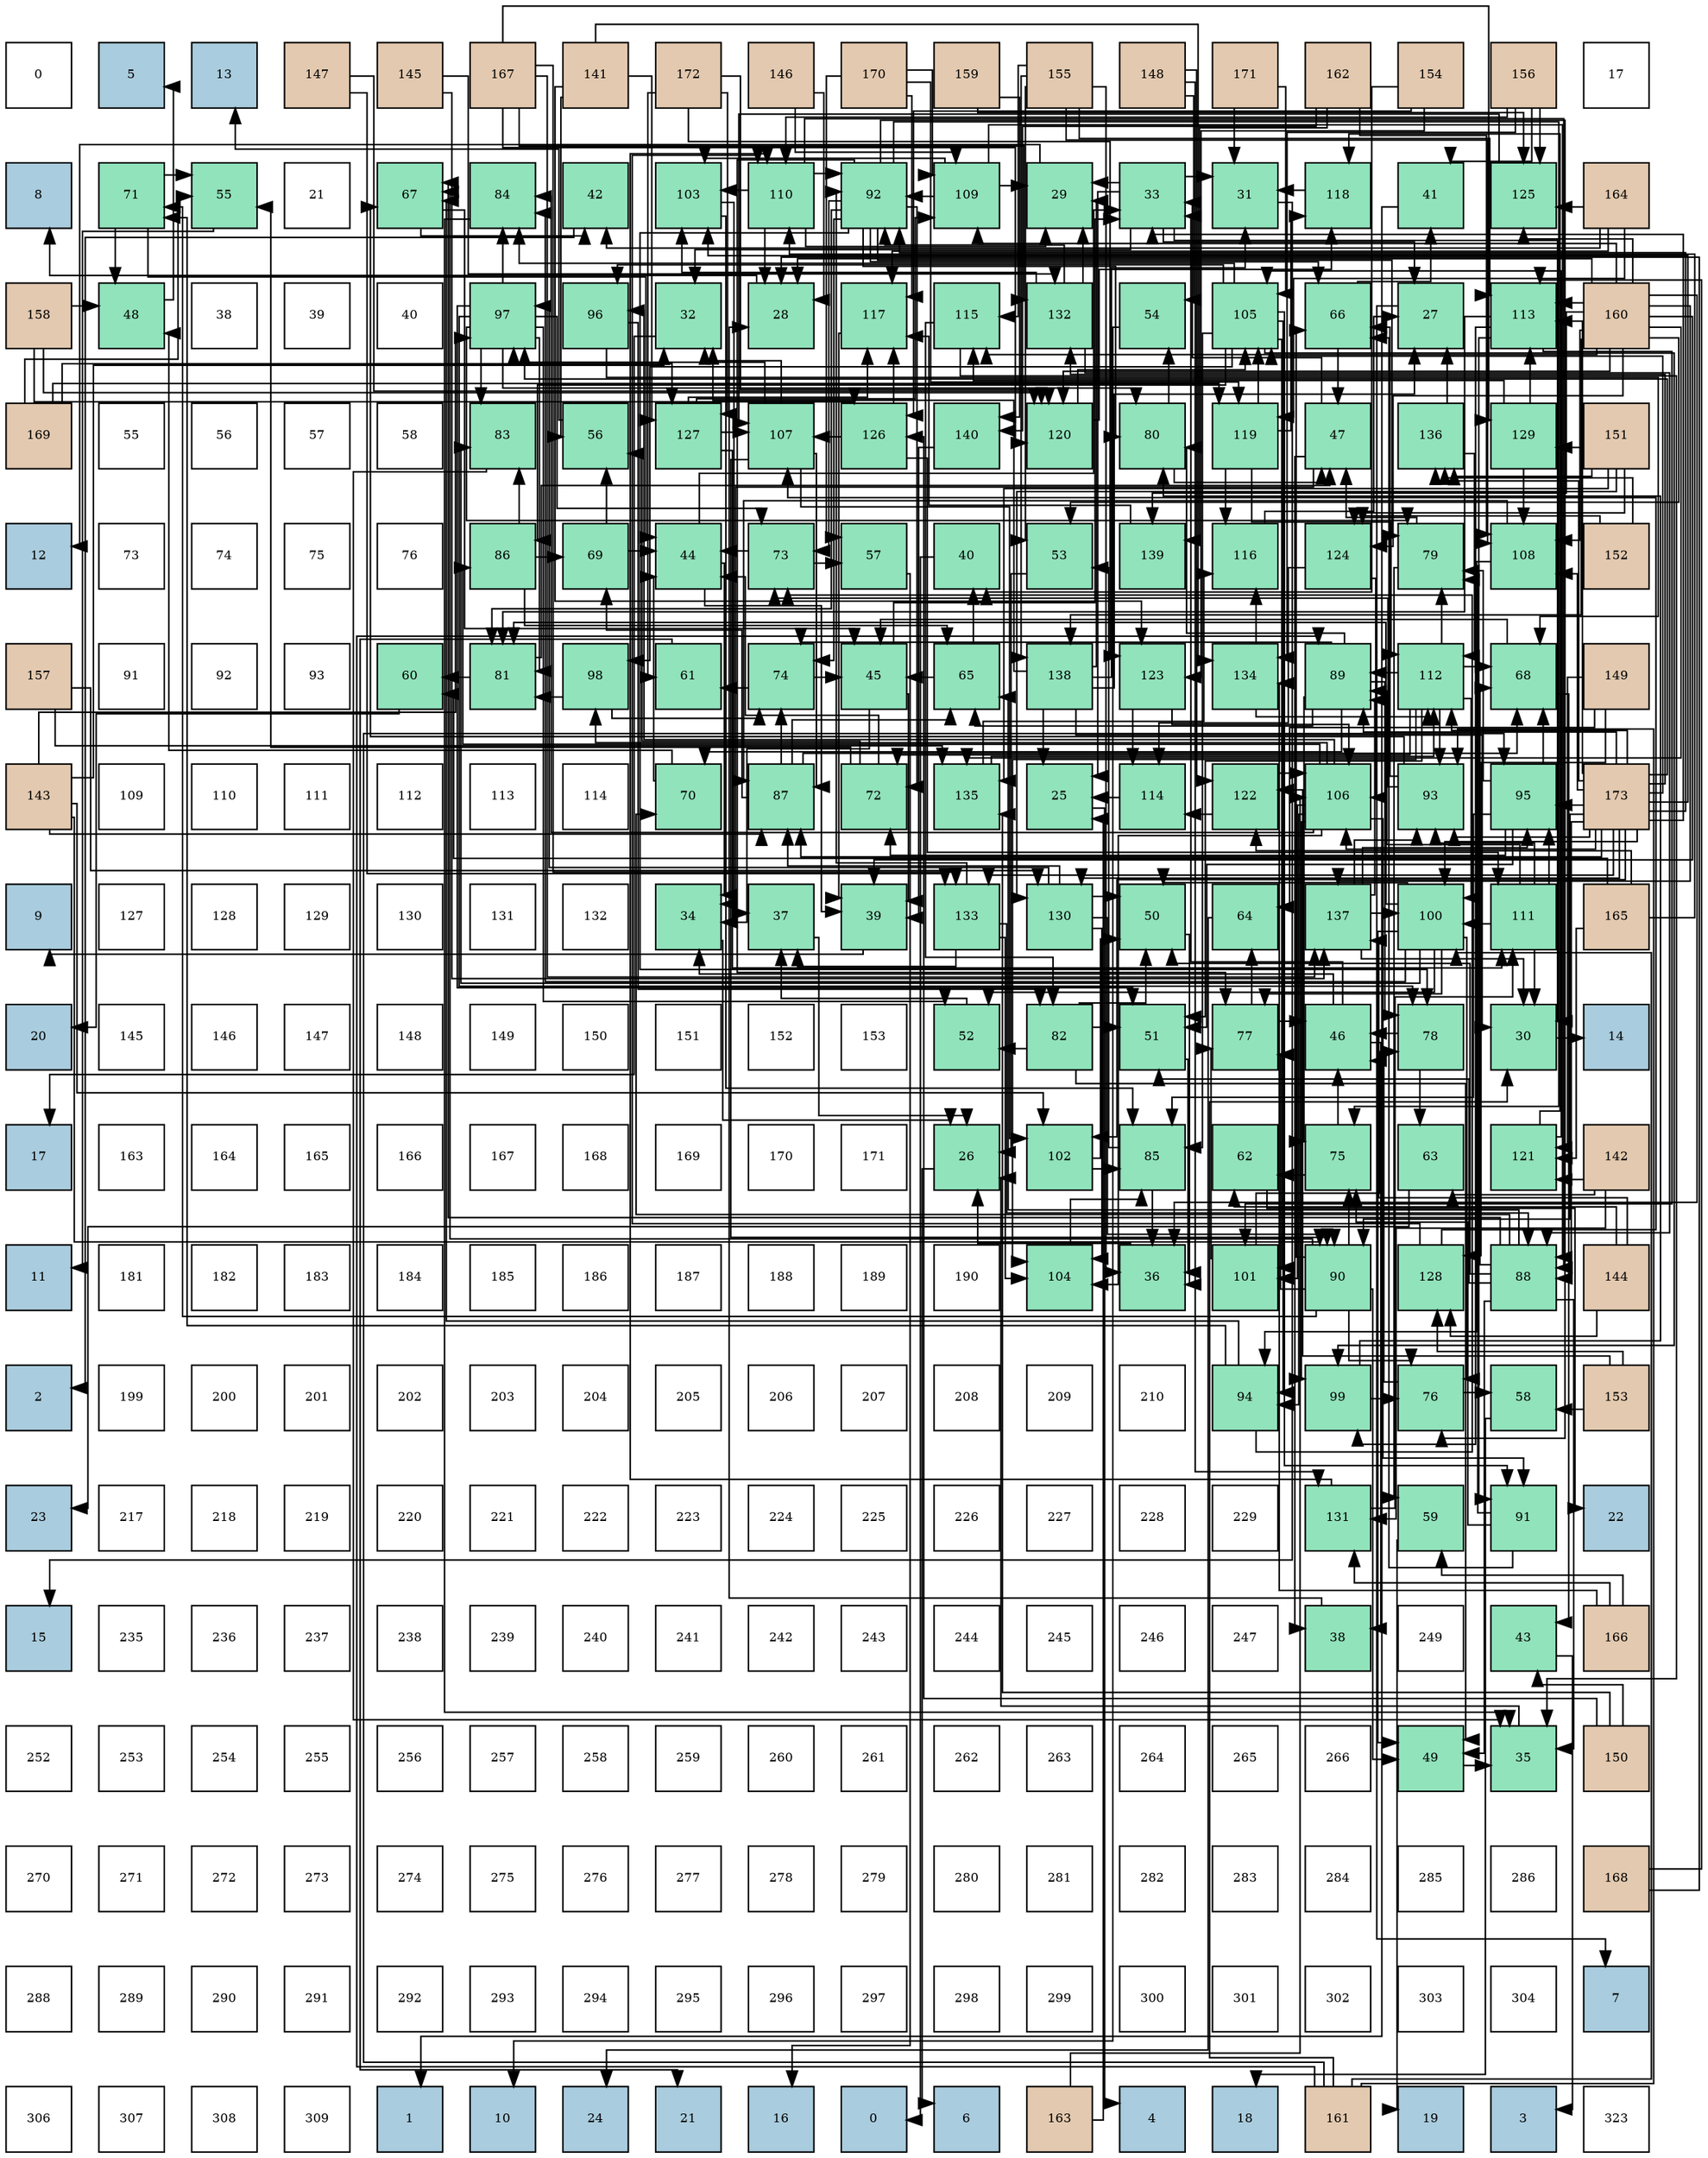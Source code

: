 digraph layout{
 rankdir=TB;
 splines=ortho;
 node [style=filled shape=square fixedsize=true width=0.6];
0[label="0", fontsize=8, fillcolor="#ffffff"];
1[label="5", fontsize=8, fillcolor="#a9ccde"];
2[label="13", fontsize=8, fillcolor="#a9ccde"];
3[label="147", fontsize=8, fillcolor="#e3c9af"];
4[label="145", fontsize=8, fillcolor="#e3c9af"];
5[label="167", fontsize=8, fillcolor="#e3c9af"];
6[label="141", fontsize=8, fillcolor="#e3c9af"];
7[label="172", fontsize=8, fillcolor="#e3c9af"];
8[label="146", fontsize=8, fillcolor="#e3c9af"];
9[label="170", fontsize=8, fillcolor="#e3c9af"];
10[label="159", fontsize=8, fillcolor="#e3c9af"];
11[label="155", fontsize=8, fillcolor="#e3c9af"];
12[label="148", fontsize=8, fillcolor="#e3c9af"];
13[label="171", fontsize=8, fillcolor="#e3c9af"];
14[label="162", fontsize=8, fillcolor="#e3c9af"];
15[label="154", fontsize=8, fillcolor="#e3c9af"];
16[label="156", fontsize=8, fillcolor="#e3c9af"];
17[label="17", fontsize=8, fillcolor="#ffffff"];
18[label="8", fontsize=8, fillcolor="#a9ccde"];
19[label="71", fontsize=8, fillcolor="#91e3bb"];
20[label="55", fontsize=8, fillcolor="#91e3bb"];
21[label="21", fontsize=8, fillcolor="#ffffff"];
22[label="67", fontsize=8, fillcolor="#91e3bb"];
23[label="84", fontsize=8, fillcolor="#91e3bb"];
24[label="42", fontsize=8, fillcolor="#91e3bb"];
25[label="103", fontsize=8, fillcolor="#91e3bb"];
26[label="110", fontsize=8, fillcolor="#91e3bb"];
27[label="92", fontsize=8, fillcolor="#91e3bb"];
28[label="109", fontsize=8, fillcolor="#91e3bb"];
29[label="29", fontsize=8, fillcolor="#91e3bb"];
30[label="33", fontsize=8, fillcolor="#91e3bb"];
31[label="31", fontsize=8, fillcolor="#91e3bb"];
32[label="118", fontsize=8, fillcolor="#91e3bb"];
33[label="41", fontsize=8, fillcolor="#91e3bb"];
34[label="125", fontsize=8, fillcolor="#91e3bb"];
35[label="164", fontsize=8, fillcolor="#e3c9af"];
36[label="158", fontsize=8, fillcolor="#e3c9af"];
37[label="48", fontsize=8, fillcolor="#91e3bb"];
38[label="38", fontsize=8, fillcolor="#ffffff"];
39[label="39", fontsize=8, fillcolor="#ffffff"];
40[label="40", fontsize=8, fillcolor="#ffffff"];
41[label="97", fontsize=8, fillcolor="#91e3bb"];
42[label="96", fontsize=8, fillcolor="#91e3bb"];
43[label="32", fontsize=8, fillcolor="#91e3bb"];
44[label="28", fontsize=8, fillcolor="#91e3bb"];
45[label="117", fontsize=8, fillcolor="#91e3bb"];
46[label="115", fontsize=8, fillcolor="#91e3bb"];
47[label="132", fontsize=8, fillcolor="#91e3bb"];
48[label="54", fontsize=8, fillcolor="#91e3bb"];
49[label="105", fontsize=8, fillcolor="#91e3bb"];
50[label="66", fontsize=8, fillcolor="#91e3bb"];
51[label="27", fontsize=8, fillcolor="#91e3bb"];
52[label="113", fontsize=8, fillcolor="#91e3bb"];
53[label="160", fontsize=8, fillcolor="#e3c9af"];
54[label="169", fontsize=8, fillcolor="#e3c9af"];
55[label="55", fontsize=8, fillcolor="#ffffff"];
56[label="56", fontsize=8, fillcolor="#ffffff"];
57[label="57", fontsize=8, fillcolor="#ffffff"];
58[label="58", fontsize=8, fillcolor="#ffffff"];
59[label="83", fontsize=8, fillcolor="#91e3bb"];
60[label="56", fontsize=8, fillcolor="#91e3bb"];
61[label="127", fontsize=8, fillcolor="#91e3bb"];
62[label="107", fontsize=8, fillcolor="#91e3bb"];
63[label="126", fontsize=8, fillcolor="#91e3bb"];
64[label="140", fontsize=8, fillcolor="#91e3bb"];
65[label="120", fontsize=8, fillcolor="#91e3bb"];
66[label="80", fontsize=8, fillcolor="#91e3bb"];
67[label="119", fontsize=8, fillcolor="#91e3bb"];
68[label="47", fontsize=8, fillcolor="#91e3bb"];
69[label="136", fontsize=8, fillcolor="#91e3bb"];
70[label="129", fontsize=8, fillcolor="#91e3bb"];
71[label="151", fontsize=8, fillcolor="#e3c9af"];
72[label="12", fontsize=8, fillcolor="#a9ccde"];
73[label="73", fontsize=8, fillcolor="#ffffff"];
74[label="74", fontsize=8, fillcolor="#ffffff"];
75[label="75", fontsize=8, fillcolor="#ffffff"];
76[label="76", fontsize=8, fillcolor="#ffffff"];
77[label="86", fontsize=8, fillcolor="#91e3bb"];
78[label="69", fontsize=8, fillcolor="#91e3bb"];
79[label="44", fontsize=8, fillcolor="#91e3bb"];
80[label="73", fontsize=8, fillcolor="#91e3bb"];
81[label="57", fontsize=8, fillcolor="#91e3bb"];
82[label="40", fontsize=8, fillcolor="#91e3bb"];
83[label="53", fontsize=8, fillcolor="#91e3bb"];
84[label="139", fontsize=8, fillcolor="#91e3bb"];
85[label="116", fontsize=8, fillcolor="#91e3bb"];
86[label="124", fontsize=8, fillcolor="#91e3bb"];
87[label="79", fontsize=8, fillcolor="#91e3bb"];
88[label="108", fontsize=8, fillcolor="#91e3bb"];
89[label="152", fontsize=8, fillcolor="#e3c9af"];
90[label="157", fontsize=8, fillcolor="#e3c9af"];
91[label="91", fontsize=8, fillcolor="#ffffff"];
92[label="92", fontsize=8, fillcolor="#ffffff"];
93[label="93", fontsize=8, fillcolor="#ffffff"];
94[label="60", fontsize=8, fillcolor="#91e3bb"];
95[label="81", fontsize=8, fillcolor="#91e3bb"];
96[label="98", fontsize=8, fillcolor="#91e3bb"];
97[label="61", fontsize=8, fillcolor="#91e3bb"];
98[label="74", fontsize=8, fillcolor="#91e3bb"];
99[label="45", fontsize=8, fillcolor="#91e3bb"];
100[label="65", fontsize=8, fillcolor="#91e3bb"];
101[label="138", fontsize=8, fillcolor="#91e3bb"];
102[label="123", fontsize=8, fillcolor="#91e3bb"];
103[label="134", fontsize=8, fillcolor="#91e3bb"];
104[label="89", fontsize=8, fillcolor="#91e3bb"];
105[label="112", fontsize=8, fillcolor="#91e3bb"];
106[label="68", fontsize=8, fillcolor="#91e3bb"];
107[label="149", fontsize=8, fillcolor="#e3c9af"];
108[label="143", fontsize=8, fillcolor="#e3c9af"];
109[label="109", fontsize=8, fillcolor="#ffffff"];
110[label="110", fontsize=8, fillcolor="#ffffff"];
111[label="111", fontsize=8, fillcolor="#ffffff"];
112[label="112", fontsize=8, fillcolor="#ffffff"];
113[label="113", fontsize=8, fillcolor="#ffffff"];
114[label="114", fontsize=8, fillcolor="#ffffff"];
115[label="70", fontsize=8, fillcolor="#91e3bb"];
116[label="87", fontsize=8, fillcolor="#91e3bb"];
117[label="72", fontsize=8, fillcolor="#91e3bb"];
118[label="135", fontsize=8, fillcolor="#91e3bb"];
119[label="25", fontsize=8, fillcolor="#91e3bb"];
120[label="114", fontsize=8, fillcolor="#91e3bb"];
121[label="122", fontsize=8, fillcolor="#91e3bb"];
122[label="106", fontsize=8, fillcolor="#91e3bb"];
123[label="93", fontsize=8, fillcolor="#91e3bb"];
124[label="95", fontsize=8, fillcolor="#91e3bb"];
125[label="173", fontsize=8, fillcolor="#e3c9af"];
126[label="9", fontsize=8, fillcolor="#a9ccde"];
127[label="127", fontsize=8, fillcolor="#ffffff"];
128[label="128", fontsize=8, fillcolor="#ffffff"];
129[label="129", fontsize=8, fillcolor="#ffffff"];
130[label="130", fontsize=8, fillcolor="#ffffff"];
131[label="131", fontsize=8, fillcolor="#ffffff"];
132[label="132", fontsize=8, fillcolor="#ffffff"];
133[label="34", fontsize=8, fillcolor="#91e3bb"];
134[label="37", fontsize=8, fillcolor="#91e3bb"];
135[label="39", fontsize=8, fillcolor="#91e3bb"];
136[label="133", fontsize=8, fillcolor="#91e3bb"];
137[label="130", fontsize=8, fillcolor="#91e3bb"];
138[label="50", fontsize=8, fillcolor="#91e3bb"];
139[label="64", fontsize=8, fillcolor="#91e3bb"];
140[label="137", fontsize=8, fillcolor="#91e3bb"];
141[label="100", fontsize=8, fillcolor="#91e3bb"];
142[label="111", fontsize=8, fillcolor="#91e3bb"];
143[label="165", fontsize=8, fillcolor="#e3c9af"];
144[label="20", fontsize=8, fillcolor="#a9ccde"];
145[label="145", fontsize=8, fillcolor="#ffffff"];
146[label="146", fontsize=8, fillcolor="#ffffff"];
147[label="147", fontsize=8, fillcolor="#ffffff"];
148[label="148", fontsize=8, fillcolor="#ffffff"];
149[label="149", fontsize=8, fillcolor="#ffffff"];
150[label="150", fontsize=8, fillcolor="#ffffff"];
151[label="151", fontsize=8, fillcolor="#ffffff"];
152[label="152", fontsize=8, fillcolor="#ffffff"];
153[label="153", fontsize=8, fillcolor="#ffffff"];
154[label="52", fontsize=8, fillcolor="#91e3bb"];
155[label="82", fontsize=8, fillcolor="#91e3bb"];
156[label="51", fontsize=8, fillcolor="#91e3bb"];
157[label="77", fontsize=8, fillcolor="#91e3bb"];
158[label="46", fontsize=8, fillcolor="#91e3bb"];
159[label="78", fontsize=8, fillcolor="#91e3bb"];
160[label="30", fontsize=8, fillcolor="#91e3bb"];
161[label="14", fontsize=8, fillcolor="#a9ccde"];
162[label="17", fontsize=8, fillcolor="#a9ccde"];
163[label="163", fontsize=8, fillcolor="#ffffff"];
164[label="164", fontsize=8, fillcolor="#ffffff"];
165[label="165", fontsize=8, fillcolor="#ffffff"];
166[label="166", fontsize=8, fillcolor="#ffffff"];
167[label="167", fontsize=8, fillcolor="#ffffff"];
168[label="168", fontsize=8, fillcolor="#ffffff"];
169[label="169", fontsize=8, fillcolor="#ffffff"];
170[label="170", fontsize=8, fillcolor="#ffffff"];
171[label="171", fontsize=8, fillcolor="#ffffff"];
172[label="26", fontsize=8, fillcolor="#91e3bb"];
173[label="102", fontsize=8, fillcolor="#91e3bb"];
174[label="85", fontsize=8, fillcolor="#91e3bb"];
175[label="62", fontsize=8, fillcolor="#91e3bb"];
176[label="75", fontsize=8, fillcolor="#91e3bb"];
177[label="63", fontsize=8, fillcolor="#91e3bb"];
178[label="121", fontsize=8, fillcolor="#91e3bb"];
179[label="142", fontsize=8, fillcolor="#e3c9af"];
180[label="11", fontsize=8, fillcolor="#a9ccde"];
181[label="181", fontsize=8, fillcolor="#ffffff"];
182[label="182", fontsize=8, fillcolor="#ffffff"];
183[label="183", fontsize=8, fillcolor="#ffffff"];
184[label="184", fontsize=8, fillcolor="#ffffff"];
185[label="185", fontsize=8, fillcolor="#ffffff"];
186[label="186", fontsize=8, fillcolor="#ffffff"];
187[label="187", fontsize=8, fillcolor="#ffffff"];
188[label="188", fontsize=8, fillcolor="#ffffff"];
189[label="189", fontsize=8, fillcolor="#ffffff"];
190[label="190", fontsize=8, fillcolor="#ffffff"];
191[label="104", fontsize=8, fillcolor="#91e3bb"];
192[label="36", fontsize=8, fillcolor="#91e3bb"];
193[label="101", fontsize=8, fillcolor="#91e3bb"];
194[label="90", fontsize=8, fillcolor="#91e3bb"];
195[label="128", fontsize=8, fillcolor="#91e3bb"];
196[label="88", fontsize=8, fillcolor="#91e3bb"];
197[label="144", fontsize=8, fillcolor="#e3c9af"];
198[label="2", fontsize=8, fillcolor="#a9ccde"];
199[label="199", fontsize=8, fillcolor="#ffffff"];
200[label="200", fontsize=8, fillcolor="#ffffff"];
201[label="201", fontsize=8, fillcolor="#ffffff"];
202[label="202", fontsize=8, fillcolor="#ffffff"];
203[label="203", fontsize=8, fillcolor="#ffffff"];
204[label="204", fontsize=8, fillcolor="#ffffff"];
205[label="205", fontsize=8, fillcolor="#ffffff"];
206[label="206", fontsize=8, fillcolor="#ffffff"];
207[label="207", fontsize=8, fillcolor="#ffffff"];
208[label="208", fontsize=8, fillcolor="#ffffff"];
209[label="209", fontsize=8, fillcolor="#ffffff"];
210[label="210", fontsize=8, fillcolor="#ffffff"];
211[label="94", fontsize=8, fillcolor="#91e3bb"];
212[label="99", fontsize=8, fillcolor="#91e3bb"];
213[label="76", fontsize=8, fillcolor="#91e3bb"];
214[label="58", fontsize=8, fillcolor="#91e3bb"];
215[label="153", fontsize=8, fillcolor="#e3c9af"];
216[label="23", fontsize=8, fillcolor="#a9ccde"];
217[label="217", fontsize=8, fillcolor="#ffffff"];
218[label="218", fontsize=8, fillcolor="#ffffff"];
219[label="219", fontsize=8, fillcolor="#ffffff"];
220[label="220", fontsize=8, fillcolor="#ffffff"];
221[label="221", fontsize=8, fillcolor="#ffffff"];
222[label="222", fontsize=8, fillcolor="#ffffff"];
223[label="223", fontsize=8, fillcolor="#ffffff"];
224[label="224", fontsize=8, fillcolor="#ffffff"];
225[label="225", fontsize=8, fillcolor="#ffffff"];
226[label="226", fontsize=8, fillcolor="#ffffff"];
227[label="227", fontsize=8, fillcolor="#ffffff"];
228[label="228", fontsize=8, fillcolor="#ffffff"];
229[label="229", fontsize=8, fillcolor="#ffffff"];
230[label="131", fontsize=8, fillcolor="#91e3bb"];
231[label="59", fontsize=8, fillcolor="#91e3bb"];
232[label="91", fontsize=8, fillcolor="#91e3bb"];
233[label="22", fontsize=8, fillcolor="#a9ccde"];
234[label="15", fontsize=8, fillcolor="#a9ccde"];
235[label="235", fontsize=8, fillcolor="#ffffff"];
236[label="236", fontsize=8, fillcolor="#ffffff"];
237[label="237", fontsize=8, fillcolor="#ffffff"];
238[label="238", fontsize=8, fillcolor="#ffffff"];
239[label="239", fontsize=8, fillcolor="#ffffff"];
240[label="240", fontsize=8, fillcolor="#ffffff"];
241[label="241", fontsize=8, fillcolor="#ffffff"];
242[label="242", fontsize=8, fillcolor="#ffffff"];
243[label="243", fontsize=8, fillcolor="#ffffff"];
244[label="244", fontsize=8, fillcolor="#ffffff"];
245[label="245", fontsize=8, fillcolor="#ffffff"];
246[label="246", fontsize=8, fillcolor="#ffffff"];
247[label="247", fontsize=8, fillcolor="#ffffff"];
248[label="38", fontsize=8, fillcolor="#91e3bb"];
249[label="249", fontsize=8, fillcolor="#ffffff"];
250[label="43", fontsize=8, fillcolor="#91e3bb"];
251[label="166", fontsize=8, fillcolor="#e3c9af"];
252[label="252", fontsize=8, fillcolor="#ffffff"];
253[label="253", fontsize=8, fillcolor="#ffffff"];
254[label="254", fontsize=8, fillcolor="#ffffff"];
255[label="255", fontsize=8, fillcolor="#ffffff"];
256[label="256", fontsize=8, fillcolor="#ffffff"];
257[label="257", fontsize=8, fillcolor="#ffffff"];
258[label="258", fontsize=8, fillcolor="#ffffff"];
259[label="259", fontsize=8, fillcolor="#ffffff"];
260[label="260", fontsize=8, fillcolor="#ffffff"];
261[label="261", fontsize=8, fillcolor="#ffffff"];
262[label="262", fontsize=8, fillcolor="#ffffff"];
263[label="263", fontsize=8, fillcolor="#ffffff"];
264[label="264", fontsize=8, fillcolor="#ffffff"];
265[label="265", fontsize=8, fillcolor="#ffffff"];
266[label="266", fontsize=8, fillcolor="#ffffff"];
267[label="49", fontsize=8, fillcolor="#91e3bb"];
268[label="35", fontsize=8, fillcolor="#91e3bb"];
269[label="150", fontsize=8, fillcolor="#e3c9af"];
270[label="270", fontsize=8, fillcolor="#ffffff"];
271[label="271", fontsize=8, fillcolor="#ffffff"];
272[label="272", fontsize=8, fillcolor="#ffffff"];
273[label="273", fontsize=8, fillcolor="#ffffff"];
274[label="274", fontsize=8, fillcolor="#ffffff"];
275[label="275", fontsize=8, fillcolor="#ffffff"];
276[label="276", fontsize=8, fillcolor="#ffffff"];
277[label="277", fontsize=8, fillcolor="#ffffff"];
278[label="278", fontsize=8, fillcolor="#ffffff"];
279[label="279", fontsize=8, fillcolor="#ffffff"];
280[label="280", fontsize=8, fillcolor="#ffffff"];
281[label="281", fontsize=8, fillcolor="#ffffff"];
282[label="282", fontsize=8, fillcolor="#ffffff"];
283[label="283", fontsize=8, fillcolor="#ffffff"];
284[label="284", fontsize=8, fillcolor="#ffffff"];
285[label="285", fontsize=8, fillcolor="#ffffff"];
286[label="286", fontsize=8, fillcolor="#ffffff"];
287[label="168", fontsize=8, fillcolor="#e3c9af"];
288[label="288", fontsize=8, fillcolor="#ffffff"];
289[label="289", fontsize=8, fillcolor="#ffffff"];
290[label="290", fontsize=8, fillcolor="#ffffff"];
291[label="291", fontsize=8, fillcolor="#ffffff"];
292[label="292", fontsize=8, fillcolor="#ffffff"];
293[label="293", fontsize=8, fillcolor="#ffffff"];
294[label="294", fontsize=8, fillcolor="#ffffff"];
295[label="295", fontsize=8, fillcolor="#ffffff"];
296[label="296", fontsize=8, fillcolor="#ffffff"];
297[label="297", fontsize=8, fillcolor="#ffffff"];
298[label="298", fontsize=8, fillcolor="#ffffff"];
299[label="299", fontsize=8, fillcolor="#ffffff"];
300[label="300", fontsize=8, fillcolor="#ffffff"];
301[label="301", fontsize=8, fillcolor="#ffffff"];
302[label="302", fontsize=8, fillcolor="#ffffff"];
303[label="303", fontsize=8, fillcolor="#ffffff"];
304[label="304", fontsize=8, fillcolor="#ffffff"];
305[label="7", fontsize=8, fillcolor="#a9ccde"];
306[label="306", fontsize=8, fillcolor="#ffffff"];
307[label="307", fontsize=8, fillcolor="#ffffff"];
308[label="308", fontsize=8, fillcolor="#ffffff"];
309[label="309", fontsize=8, fillcolor="#ffffff"];
310[label="1", fontsize=8, fillcolor="#a9ccde"];
311[label="10", fontsize=8, fillcolor="#a9ccde"];
312[label="24", fontsize=8, fillcolor="#a9ccde"];
313[label="21", fontsize=8, fillcolor="#a9ccde"];
314[label="16", fontsize=8, fillcolor="#a9ccde"];
315[label="0", fontsize=8, fillcolor="#a9ccde"];
316[label="6", fontsize=8, fillcolor="#a9ccde"];
317[label="163", fontsize=8, fillcolor="#e3c9af"];
318[label="4", fontsize=8, fillcolor="#a9ccde"];
319[label="18", fontsize=8, fillcolor="#a9ccde"];
320[label="161", fontsize=8, fillcolor="#e3c9af"];
321[label="19", fontsize=8, fillcolor="#a9ccde"];
322[label="3", fontsize=8, fillcolor="#a9ccde"];
323[label="323", fontsize=8, fillcolor="#ffffff"];
edge [constraint=false, style=vis];119 -> 318;
172 -> 316;
51 -> 305;
44 -> 18;
29 -> 72;
160 -> 161;
31 -> 234;
43 -> 162;
30 -> 119;
30 -> 51;
30 -> 29;
30 -> 160;
30 -> 31;
30 -> 43;
133 -> 172;
268 -> 172;
192 -> 172;
134 -> 172;
248 -> 44;
135 -> 126;
82 -> 315;
33 -> 310;
24 -> 198;
250 -> 322;
79 -> 30;
79 -> 133;
79 -> 135;
99 -> 30;
99 -> 133;
99 -> 135;
158 -> 30;
158 -> 133;
158 -> 248;
68 -> 30;
68 -> 133;
68 -> 248;
37 -> 1;
267 -> 268;
138 -> 192;
156 -> 192;
154 -> 134;
83 -> 172;
48 -> 311;
20 -> 180;
60 -> 2;
81 -> 314;
214 -> 319;
231 -> 321;
94 -> 144;
97 -> 313;
175 -> 233;
177 -> 216;
139 -> 312;
100 -> 82;
100 -> 99;
50 -> 33;
50 -> 68;
22 -> 24;
22 -> 99;
106 -> 250;
106 -> 99;
78 -> 79;
78 -> 60;
115 -> 79;
115 -> 37;
19 -> 79;
19 -> 37;
19 -> 20;
117 -> 79;
117 -> 20;
117 -> 60;
80 -> 79;
80 -> 81;
98 -> 99;
98 -> 97;
176 -> 158;
176 -> 175;
213 -> 158;
213 -> 214;
157 -> 158;
157 -> 139;
159 -> 158;
159 -> 177;
87 -> 68;
87 -> 231;
66 -> 68;
66 -> 48;
95 -> 68;
95 -> 94;
155 -> 267;
155 -> 138;
155 -> 156;
155 -> 154;
59 -> 268;
23 -> 268;
174 -> 192;
174 -> 83;
77 -> 100;
77 -> 78;
77 -> 59;
116 -> 100;
116 -> 106;
116 -> 78;
116 -> 98;
196 -> 268;
196 -> 267;
196 -> 138;
196 -> 156;
196 -> 100;
196 -> 22;
196 -> 106;
196 -> 115;
104 -> 100;
104 -> 115;
104 -> 98;
104 -> 176;
104 -> 159;
104 -> 66;
194 -> 267;
194 -> 50;
194 -> 22;
194 -> 19;
194 -> 176;
194 -> 213;
194 -> 157;
232 -> 50;
232 -> 176;
232 -> 87;
27 -> 50;
27 -> 117;
27 -> 80;
27 -> 98;
27 -> 176;
27 -> 213;
27 -> 157;
27 -> 159;
27 -> 87;
27 -> 66;
27 -> 95;
123 -> 50;
123 -> 22;
123 -> 80;
211 -> 22;
211 -> 19;
211 -> 80;
124 -> 156;
124 -> 106;
124 -> 117;
124 -> 87;
124 -> 174;
42 -> 106;
42 -> 155;
41 -> 156;
41 -> 154;
41 -> 80;
41 -> 159;
41 -> 87;
41 -> 66;
41 -> 95;
41 -> 59;
41 -> 23;
96 -> 98;
96 -> 95;
212 -> 213;
212 -> 66;
141 -> 267;
141 -> 138;
141 -> 154;
141 -> 213;
141 -> 157;
141 -> 95;
141 -> 59;
141 -> 23;
193 -> 157;
193 -> 159;
173 -> 138;
173 -> 174;
25 -> 134;
25 -> 174;
191 -> 174;
49 -> 23;
49 -> 174;
49 -> 77;
49 -> 232;
49 -> 211;
49 -> 42;
49 -> 96;
49 -> 212;
49 -> 193;
122 -> 23;
122 -> 77;
122 -> 232;
122 -> 211;
122 -> 42;
122 -> 96;
122 -> 212;
122 -> 193;
122 -> 191;
62 -> 43;
62 -> 116;
62 -> 194;
62 -> 41;
62 -> 173;
88 -> 116;
88 -> 211;
28 -> 29;
28 -> 196;
28 -> 27;
28 -> 25;
26 -> 44;
26 -> 29;
26 -> 196;
26 -> 27;
26 -> 25;
142 -> 160;
142 -> 104;
142 -> 123;
142 -> 124;
142 -> 141;
105 -> 156;
105 -> 106;
105 -> 117;
105 -> 87;
105 -> 104;
105 -> 123;
105 -> 141;
105 -> 191;
52 -> 95;
52 -> 232;
52 -> 212;
52 -> 193;
120 -> 119;
46 -> 268;
46 -> 155;
85 -> 51;
45 -> 135;
32 -> 31;
67 -> 49;
67 -> 105;
67 -> 85;
67 -> 32;
65 -> 49;
65 -> 32;
178 -> 49;
178 -> 32;
121 -> 122;
121 -> 120;
102 -> 122;
102 -> 120;
86 -> 122;
86 -> 120;
34 -> 62;
63 -> 62;
63 -> 142;
63 -> 45;
61 -> 62;
61 -> 28;
61 -> 142;
61 -> 45;
195 -> 62;
195 -> 26;
70 -> 88;
70 -> 52;
70 -> 46;
137 -> 138;
137 -> 116;
137 -> 194;
137 -> 41;
137 -> 191;
230 -> 26;
230 -> 142;
47 -> 29;
47 -> 196;
47 -> 27;
47 -> 25;
136 -> 134;
136 -> 196;
136 -> 27;
136 -> 191;
103 -> 105;
103 -> 85;
118 -> 105;
118 -> 85;
69 -> 51;
69 -> 105;
140 -> 160;
140 -> 104;
140 -> 123;
140 -> 124;
140 -> 141;
101 -> 119;
101 -> 51;
101 -> 29;
101 -> 160;
101 -> 31;
101 -> 43;
84 -> 45;
64 -> 135;
6 -> 60;
6 -> 102;
6 -> 61;
6 -> 103;
179 -> 177;
179 -> 178;
179 -> 230;
108 -> 43;
108 -> 116;
108 -> 194;
108 -> 41;
108 -> 173;
197 -> 175;
197 -> 195;
197 -> 140;
4 -> 47;
4 -> 140;
8 -> 44;
8 -> 28;
3 -> 65;
3 -> 136;
12 -> 48;
12 -> 121;
12 -> 230;
107 -> 139;
107 -> 178;
107 -> 195;
269 -> 250;
269 -> 63;
269 -> 118;
71 -> 86;
71 -> 70;
71 -> 137;
71 -> 118;
71 -> 69;
89 -> 86;
89 -> 69;
215 -> 214;
215 -> 121;
215 -> 195;
15 -> 82;
15 -> 102;
15 -> 63;
11 -> 192;
11 -> 83;
11 -> 88;
11 -> 52;
11 -> 46;
11 -> 101;
16 -> 33;
16 -> 26;
16 -> 34;
16 -> 103;
90 -> 137;
90 -> 118;
36 -> 37;
36 -> 65;
36 -> 63;
10 -> 34;
10 -> 64;
53 -> 44;
53 -> 192;
53 -> 135;
53 -> 83;
53 -> 88;
53 -> 28;
53 -> 52;
53 -> 46;
53 -> 65;
53 -> 86;
53 -> 34;
53 -> 118;
53 -> 140;
53 -> 101;
53 -> 84;
320 -> 160;
320 -> 104;
320 -> 123;
320 -> 124;
320 -> 141;
14 -> 88;
14 -> 84;
14 -> 64;
317 -> 119;
317 -> 122;
35 -> 24;
35 -> 45;
35 -> 67;
35 -> 34;
143 -> 94;
143 -> 26;
143 -> 178;
143 -> 121;
251 -> 231;
251 -> 230;
251 -> 103;
5 -> 65;
5 -> 70;
5 -> 47;
5 -> 136;
5 -> 140;
287 -> 44;
287 -> 52;
54 -> 20;
54 -> 67;
54 -> 61;
9 -> 81;
9 -> 28;
9 -> 45;
9 -> 67;
13 -> 31;
13 -> 49;
7 -> 97;
7 -> 65;
7 -> 102;
7 -> 61;
125 -> 30;
125 -> 116;
125 -> 196;
125 -> 104;
125 -> 194;
125 -> 27;
125 -> 123;
125 -> 124;
125 -> 41;
125 -> 141;
125 -> 173;
125 -> 25;
125 -> 49;
125 -> 122;
125 -> 88;
125 -> 105;
125 -> 52;
125 -> 137;
125 -> 47;
125 -> 136;
125 -> 69;
edge [constraint=true, style=invis];
0 -> 18 -> 36 -> 54 -> 72 -> 90 -> 108 -> 126 -> 144 -> 162 -> 180 -> 198 -> 216 -> 234 -> 252 -> 270 -> 288 -> 306;
1 -> 19 -> 37 -> 55 -> 73 -> 91 -> 109 -> 127 -> 145 -> 163 -> 181 -> 199 -> 217 -> 235 -> 253 -> 271 -> 289 -> 307;
2 -> 20 -> 38 -> 56 -> 74 -> 92 -> 110 -> 128 -> 146 -> 164 -> 182 -> 200 -> 218 -> 236 -> 254 -> 272 -> 290 -> 308;
3 -> 21 -> 39 -> 57 -> 75 -> 93 -> 111 -> 129 -> 147 -> 165 -> 183 -> 201 -> 219 -> 237 -> 255 -> 273 -> 291 -> 309;
4 -> 22 -> 40 -> 58 -> 76 -> 94 -> 112 -> 130 -> 148 -> 166 -> 184 -> 202 -> 220 -> 238 -> 256 -> 274 -> 292 -> 310;
5 -> 23 -> 41 -> 59 -> 77 -> 95 -> 113 -> 131 -> 149 -> 167 -> 185 -> 203 -> 221 -> 239 -> 257 -> 275 -> 293 -> 311;
6 -> 24 -> 42 -> 60 -> 78 -> 96 -> 114 -> 132 -> 150 -> 168 -> 186 -> 204 -> 222 -> 240 -> 258 -> 276 -> 294 -> 312;
7 -> 25 -> 43 -> 61 -> 79 -> 97 -> 115 -> 133 -> 151 -> 169 -> 187 -> 205 -> 223 -> 241 -> 259 -> 277 -> 295 -> 313;
8 -> 26 -> 44 -> 62 -> 80 -> 98 -> 116 -> 134 -> 152 -> 170 -> 188 -> 206 -> 224 -> 242 -> 260 -> 278 -> 296 -> 314;
9 -> 27 -> 45 -> 63 -> 81 -> 99 -> 117 -> 135 -> 153 -> 171 -> 189 -> 207 -> 225 -> 243 -> 261 -> 279 -> 297 -> 315;
10 -> 28 -> 46 -> 64 -> 82 -> 100 -> 118 -> 136 -> 154 -> 172 -> 190 -> 208 -> 226 -> 244 -> 262 -> 280 -> 298 -> 316;
11 -> 29 -> 47 -> 65 -> 83 -> 101 -> 119 -> 137 -> 155 -> 173 -> 191 -> 209 -> 227 -> 245 -> 263 -> 281 -> 299 -> 317;
12 -> 30 -> 48 -> 66 -> 84 -> 102 -> 120 -> 138 -> 156 -> 174 -> 192 -> 210 -> 228 -> 246 -> 264 -> 282 -> 300 -> 318;
13 -> 31 -> 49 -> 67 -> 85 -> 103 -> 121 -> 139 -> 157 -> 175 -> 193 -> 211 -> 229 -> 247 -> 265 -> 283 -> 301 -> 319;
14 -> 32 -> 50 -> 68 -> 86 -> 104 -> 122 -> 140 -> 158 -> 176 -> 194 -> 212 -> 230 -> 248 -> 266 -> 284 -> 302 -> 320;
15 -> 33 -> 51 -> 69 -> 87 -> 105 -> 123 -> 141 -> 159 -> 177 -> 195 -> 213 -> 231 -> 249 -> 267 -> 285 -> 303 -> 321;
16 -> 34 -> 52 -> 70 -> 88 -> 106 -> 124 -> 142 -> 160 -> 178 -> 196 -> 214 -> 232 -> 250 -> 268 -> 286 -> 304 -> 322;
17 -> 35 -> 53 -> 71 -> 89 -> 107 -> 125 -> 143 -> 161 -> 179 -> 197 -> 215 -> 233 -> 251 -> 269 -> 287 -> 305 -> 323;
rank = same {0 -> 1 -> 2 -> 3 -> 4 -> 5 -> 6 -> 7 -> 8 -> 9 -> 10 -> 11 -> 12 -> 13 -> 14 -> 15 -> 16 -> 17};
rank = same {18 -> 19 -> 20 -> 21 -> 22 -> 23 -> 24 -> 25 -> 26 -> 27 -> 28 -> 29 -> 30 -> 31 -> 32 -> 33 -> 34 -> 35};
rank = same {36 -> 37 -> 38 -> 39 -> 40 -> 41 -> 42 -> 43 -> 44 -> 45 -> 46 -> 47 -> 48 -> 49 -> 50 -> 51 -> 52 -> 53};
rank = same {54 -> 55 -> 56 -> 57 -> 58 -> 59 -> 60 -> 61 -> 62 -> 63 -> 64 -> 65 -> 66 -> 67 -> 68 -> 69 -> 70 -> 71};
rank = same {72 -> 73 -> 74 -> 75 -> 76 -> 77 -> 78 -> 79 -> 80 -> 81 -> 82 -> 83 -> 84 -> 85 -> 86 -> 87 -> 88 -> 89};
rank = same {90 -> 91 -> 92 -> 93 -> 94 -> 95 -> 96 -> 97 -> 98 -> 99 -> 100 -> 101 -> 102 -> 103 -> 104 -> 105 -> 106 -> 107};
rank = same {108 -> 109 -> 110 -> 111 -> 112 -> 113 -> 114 -> 115 -> 116 -> 117 -> 118 -> 119 -> 120 -> 121 -> 122 -> 123 -> 124 -> 125};
rank = same {126 -> 127 -> 128 -> 129 -> 130 -> 131 -> 132 -> 133 -> 134 -> 135 -> 136 -> 137 -> 138 -> 139 -> 140 -> 141 -> 142 -> 143};
rank = same {144 -> 145 -> 146 -> 147 -> 148 -> 149 -> 150 -> 151 -> 152 -> 153 -> 154 -> 155 -> 156 -> 157 -> 158 -> 159 -> 160 -> 161};
rank = same {162 -> 163 -> 164 -> 165 -> 166 -> 167 -> 168 -> 169 -> 170 -> 171 -> 172 -> 173 -> 174 -> 175 -> 176 -> 177 -> 178 -> 179};
rank = same {180 -> 181 -> 182 -> 183 -> 184 -> 185 -> 186 -> 187 -> 188 -> 189 -> 190 -> 191 -> 192 -> 193 -> 194 -> 195 -> 196 -> 197};
rank = same {198 -> 199 -> 200 -> 201 -> 202 -> 203 -> 204 -> 205 -> 206 -> 207 -> 208 -> 209 -> 210 -> 211 -> 212 -> 213 -> 214 -> 215};
rank = same {216 -> 217 -> 218 -> 219 -> 220 -> 221 -> 222 -> 223 -> 224 -> 225 -> 226 -> 227 -> 228 -> 229 -> 230 -> 231 -> 232 -> 233};
rank = same {234 -> 235 -> 236 -> 237 -> 238 -> 239 -> 240 -> 241 -> 242 -> 243 -> 244 -> 245 -> 246 -> 247 -> 248 -> 249 -> 250 -> 251};
rank = same {252 -> 253 -> 254 -> 255 -> 256 -> 257 -> 258 -> 259 -> 260 -> 261 -> 262 -> 263 -> 264 -> 265 -> 266 -> 267 -> 268 -> 269};
rank = same {270 -> 271 -> 272 -> 273 -> 274 -> 275 -> 276 -> 277 -> 278 -> 279 -> 280 -> 281 -> 282 -> 283 -> 284 -> 285 -> 286 -> 287};
rank = same {288 -> 289 -> 290 -> 291 -> 292 -> 293 -> 294 -> 295 -> 296 -> 297 -> 298 -> 299 -> 300 -> 301 -> 302 -> 303 -> 304 -> 305};
rank = same {306 -> 307 -> 308 -> 309 -> 310 -> 311 -> 312 -> 313 -> 314 -> 315 -> 316 -> 317 -> 318 -> 319 -> 320 -> 321 -> 322 -> 323};
}